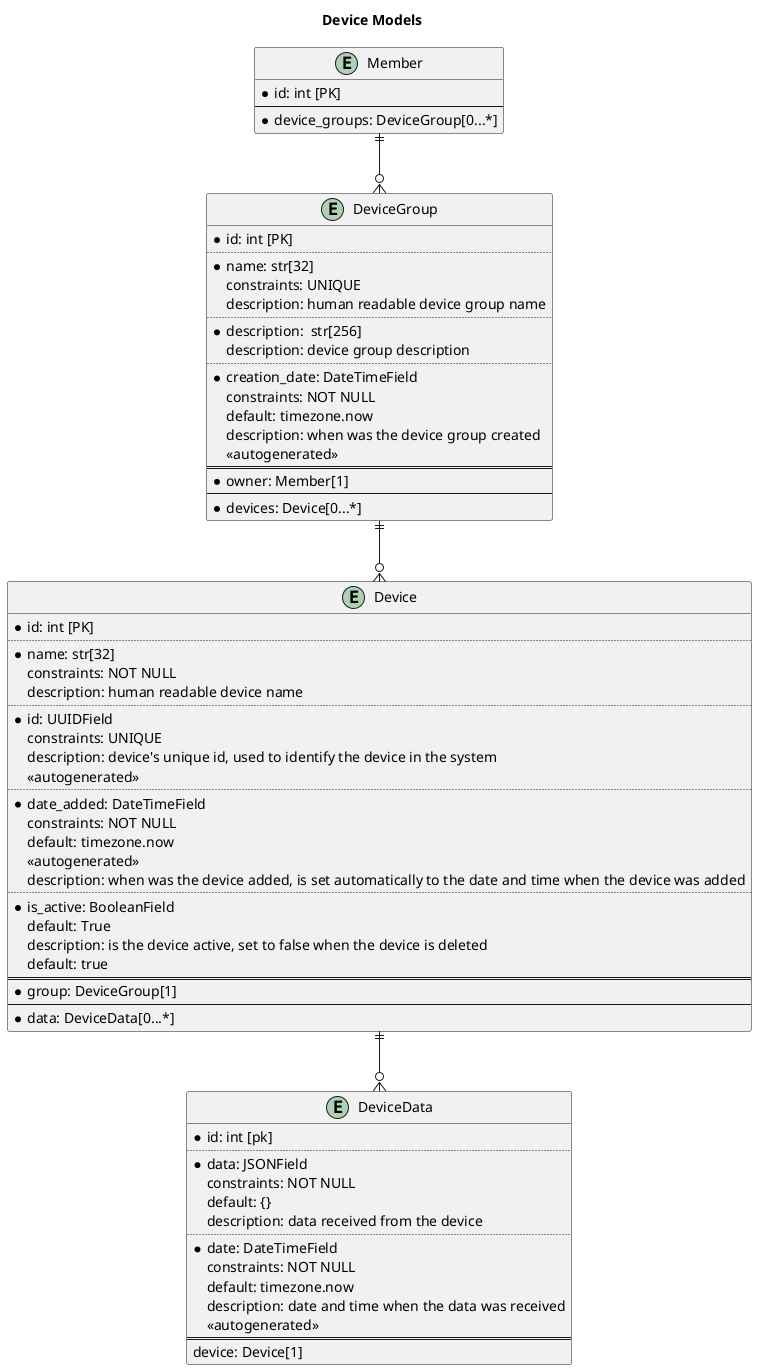 @startuml "Device Models"

title "Device Models"

' top to bottom direction

skinparam linetype ortho


Entity Member {
    * id: int [PK]
    --
    * device_groups: DeviceGroup[0...*]
}

Entity DeviceGroup {
    * id: int [PK]
    ..
    * name: str[32] 
    constraints: UNIQUE
    description: human readable device group name
    ..
    * description:  str[256] 
    description: device group description 
    ..
    * creation_date: DateTimeField 
    constraints: NOT NULL 
    default: timezone.now
    description: when was the device group created
    <<autogenerated>>
    ==
    * owner: Member[1]
    --
    * devices: Device[0...*]
}

Entity Device {
    * id: int [PK]
    ..
    * name: str[32] 
    constraints: NOT NULL 
    description: human readable device name
    ..
    * id: UUIDField 
    constraints: UNIQUE 
    description: device's unique id, used to identify the device in the system
    <<autogenerated>>
    ..
    * date_added: DateTimeField 
    constraints: NOT NULL 
    default: timezone.now
    <<autogenerated>>
    description: when was the device added, is set automatically to the date and time when the device was added
    ..
    * is_active: BooleanField 
    default: True
    description: is the device active, set to false when the device is deleted
    default: true
    ==
    * group: DeviceGroup[1]
    --
    * data: DeviceData[0...*]
}

Entity DeviceData {
    * id: int [pk]
    ..
    * data: JSONField
    constraints: NOT NULL
    default: {}
    description: data received from the device
    ..
    * date: DateTimeField
    constraints: NOT NULL
    default: timezone.now
    description: date and time when the data was received
    <<autogenerated>>
    ==
    device: Device[1]
}

' relations
Member        ||--o{ DeviceGroup
DeviceGroup   ||--o{ Device
Device        ||--o{ DeviceData


@enduml